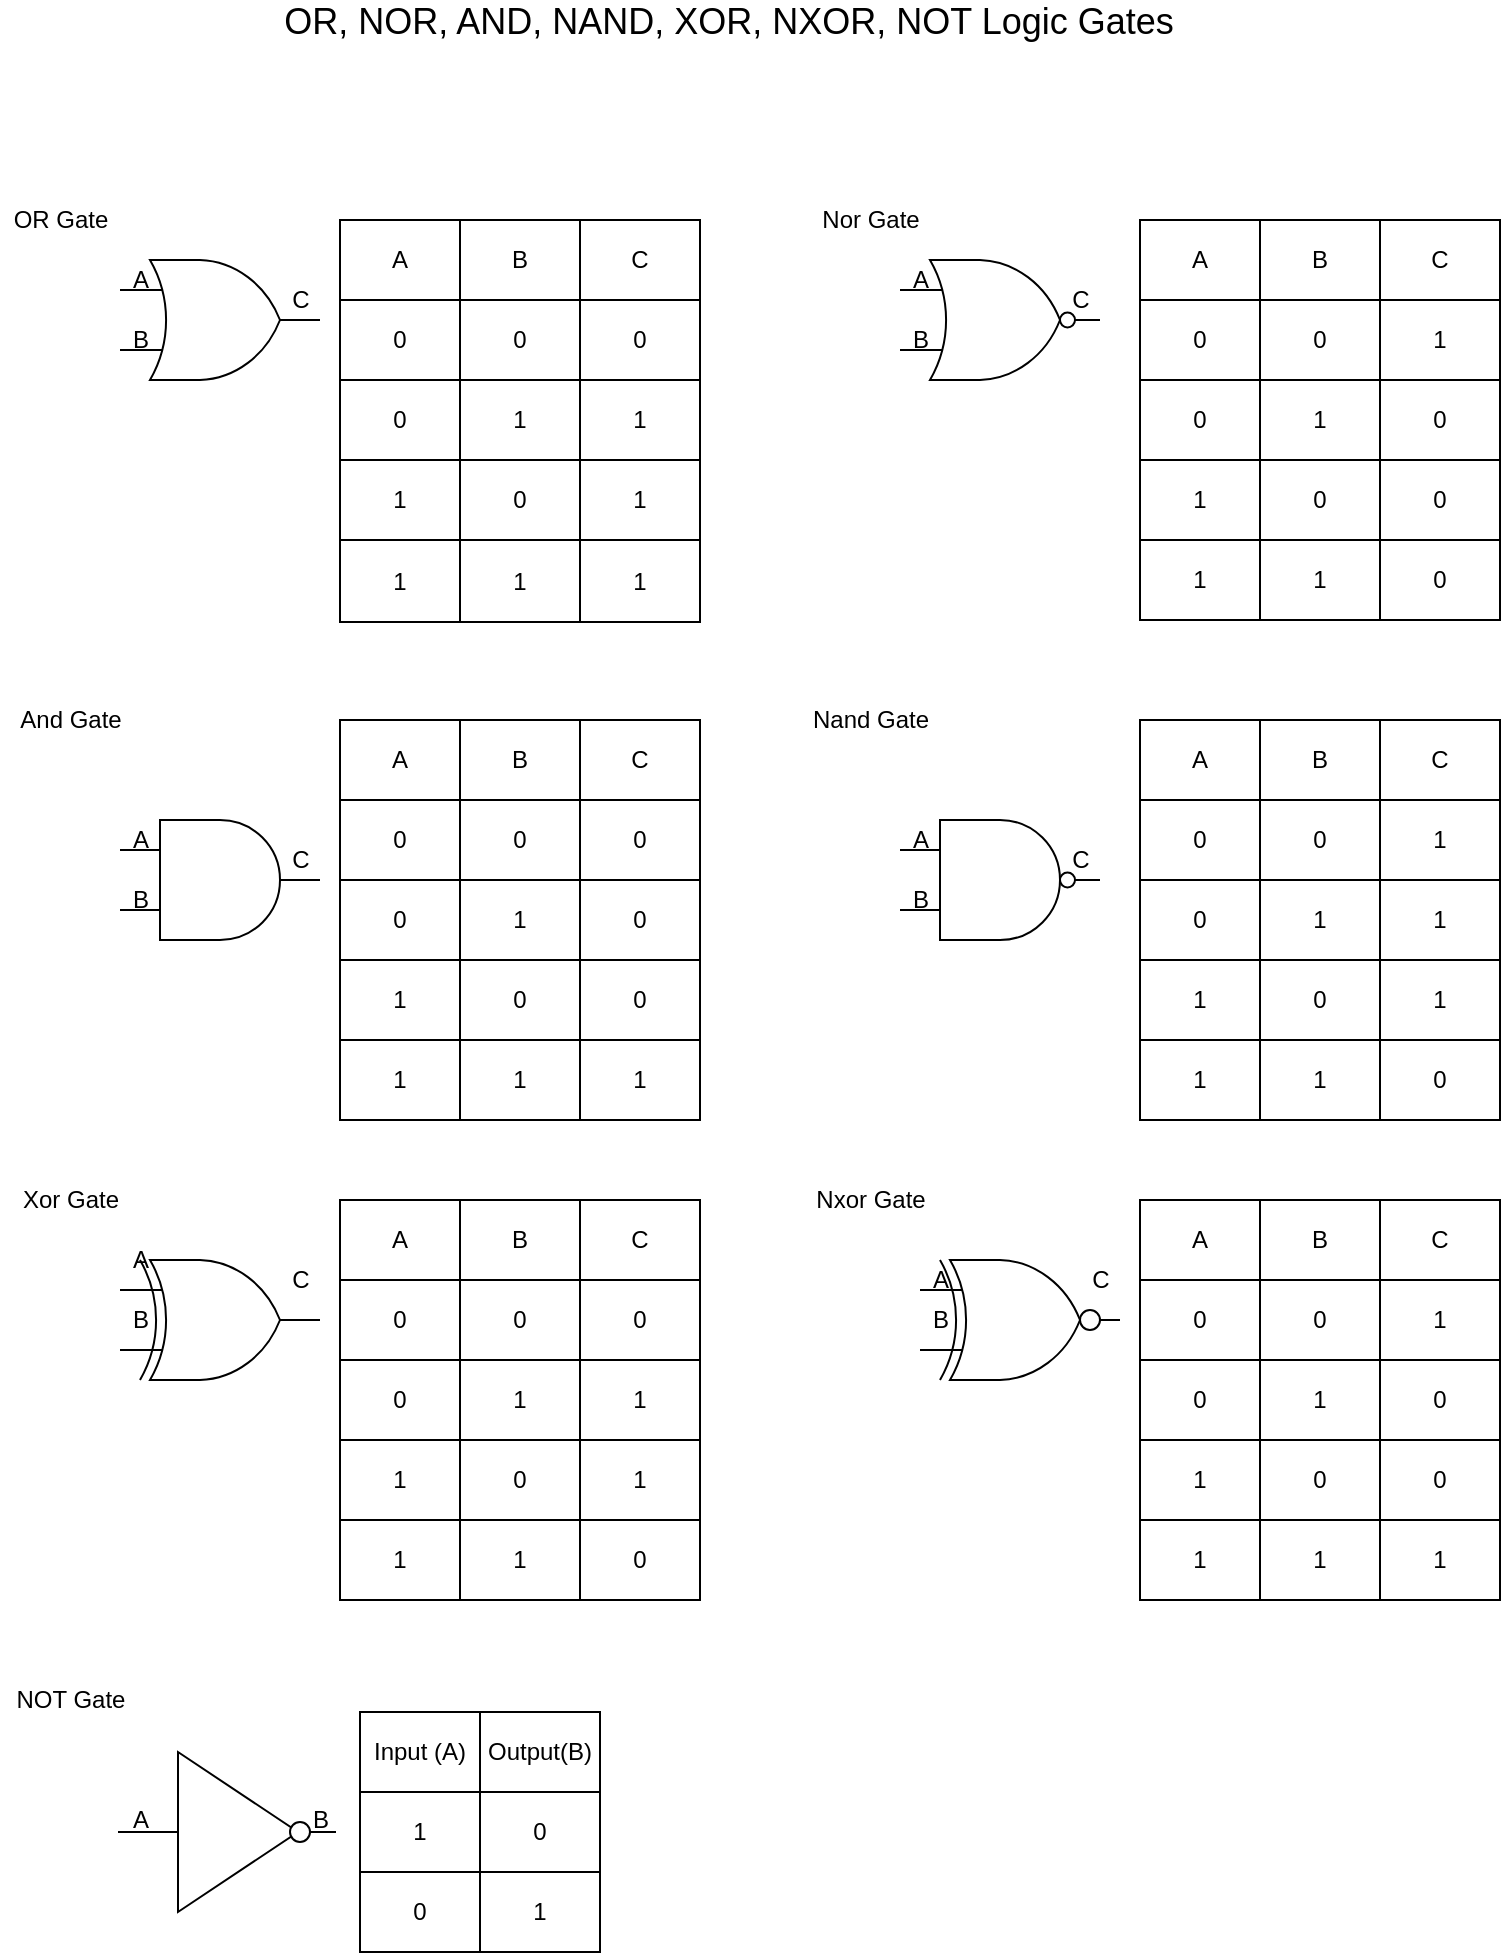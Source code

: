 <mxfile version="15.9.1" type="device"><diagram id="KhNcjCB90piKTmigqvx4" name="Page-1"><mxGraphModel dx="1261" dy="819" grid="1" gridSize="10" guides="1" tooltips="1" connect="1" arrows="1" fold="1" page="1" pageScale="1" pageWidth="850" pageHeight="1100" math="0" shadow="0"><root><mxCell id="0"/><mxCell id="1" parent="0"/><mxCell id="sN6aVRQEsKenwbMr8Sn6-1" value="" style="verticalLabelPosition=bottom;shadow=0;dashed=0;align=center;html=1;verticalAlign=top;shape=mxgraph.electrical.logic_gates.logic_gate;operation=or;" vertex="1" parent="1"><mxGeometry x="101" y="179" width="100" height="60" as="geometry"/></mxCell><mxCell id="sN6aVRQEsKenwbMr8Sn6-2" value="A" style="text;html=1;align=center;verticalAlign=middle;resizable=0;points=[];autosize=1;strokeColor=none;fillColor=none;" vertex="1" parent="1"><mxGeometry x="101" y="179" width="20" height="20" as="geometry"/></mxCell><mxCell id="sN6aVRQEsKenwbMr8Sn6-3" value="B" style="text;html=1;align=center;verticalAlign=middle;resizable=0;points=[];autosize=1;strokeColor=none;fillColor=none;" vertex="1" parent="1"><mxGeometry x="101" y="209" width="20" height="20" as="geometry"/></mxCell><mxCell id="sN6aVRQEsKenwbMr8Sn6-4" value="C" style="text;html=1;align=center;verticalAlign=middle;resizable=0;points=[];autosize=1;strokeColor=none;fillColor=none;" vertex="1" parent="1"><mxGeometry x="181" y="189" width="20" height="20" as="geometry"/></mxCell><mxCell id="sN6aVRQEsKenwbMr8Sn6-7" value="" style="shape=table;html=1;whiteSpace=wrap;startSize=0;container=1;collapsible=0;childLayout=tableLayout;" vertex="1" parent="1"><mxGeometry x="211" y="159" width="180" height="201" as="geometry"/></mxCell><mxCell id="sN6aVRQEsKenwbMr8Sn6-8" value="" style="shape=partialRectangle;html=1;whiteSpace=wrap;collapsible=0;dropTarget=0;pointerEvents=0;fillColor=none;top=0;left=0;bottom=0;right=0;points=[[0,0.5],[1,0.5]];portConstraint=eastwest;" vertex="1" parent="sN6aVRQEsKenwbMr8Sn6-7"><mxGeometry width="180" height="40" as="geometry"/></mxCell><mxCell id="sN6aVRQEsKenwbMr8Sn6-9" value="A" style="shape=partialRectangle;html=1;whiteSpace=wrap;connectable=0;fillColor=none;top=0;left=0;bottom=0;right=0;overflow=hidden;pointerEvents=1;" vertex="1" parent="sN6aVRQEsKenwbMr8Sn6-8"><mxGeometry width="60" height="40" as="geometry"><mxRectangle width="60" height="40" as="alternateBounds"/></mxGeometry></mxCell><mxCell id="sN6aVRQEsKenwbMr8Sn6-10" value="B" style="shape=partialRectangle;html=1;whiteSpace=wrap;connectable=0;fillColor=none;top=0;left=0;bottom=0;right=0;overflow=hidden;pointerEvents=1;" vertex="1" parent="sN6aVRQEsKenwbMr8Sn6-8"><mxGeometry x="60" width="60" height="40" as="geometry"><mxRectangle width="60" height="40" as="alternateBounds"/></mxGeometry></mxCell><mxCell id="sN6aVRQEsKenwbMr8Sn6-11" value="C" style="shape=partialRectangle;html=1;whiteSpace=wrap;connectable=0;fillColor=none;top=0;left=0;bottom=0;right=0;overflow=hidden;pointerEvents=1;" vertex="1" parent="sN6aVRQEsKenwbMr8Sn6-8"><mxGeometry x="120" width="60" height="40" as="geometry"><mxRectangle width="60" height="40" as="alternateBounds"/></mxGeometry></mxCell><mxCell id="sN6aVRQEsKenwbMr8Sn6-12" value="" style="shape=partialRectangle;html=1;whiteSpace=wrap;collapsible=0;dropTarget=0;pointerEvents=0;fillColor=none;top=0;left=0;bottom=0;right=0;points=[[0,0.5],[1,0.5]];portConstraint=eastwest;" vertex="1" parent="sN6aVRQEsKenwbMr8Sn6-7"><mxGeometry y="40" width="180" height="40" as="geometry"/></mxCell><mxCell id="sN6aVRQEsKenwbMr8Sn6-13" value="0" style="shape=partialRectangle;html=1;whiteSpace=wrap;connectable=0;fillColor=none;top=0;left=0;bottom=0;right=0;overflow=hidden;pointerEvents=1;" vertex="1" parent="sN6aVRQEsKenwbMr8Sn6-12"><mxGeometry width="60" height="40" as="geometry"><mxRectangle width="60" height="40" as="alternateBounds"/></mxGeometry></mxCell><mxCell id="sN6aVRQEsKenwbMr8Sn6-14" value="0" style="shape=partialRectangle;html=1;whiteSpace=wrap;connectable=0;fillColor=none;top=0;left=0;bottom=0;right=0;overflow=hidden;pointerEvents=1;" vertex="1" parent="sN6aVRQEsKenwbMr8Sn6-12"><mxGeometry x="60" width="60" height="40" as="geometry"><mxRectangle width="60" height="40" as="alternateBounds"/></mxGeometry></mxCell><mxCell id="sN6aVRQEsKenwbMr8Sn6-15" value="0" style="shape=partialRectangle;html=1;whiteSpace=wrap;connectable=0;fillColor=none;top=0;left=0;bottom=0;right=0;overflow=hidden;pointerEvents=1;" vertex="1" parent="sN6aVRQEsKenwbMr8Sn6-12"><mxGeometry x="120" width="60" height="40" as="geometry"><mxRectangle width="60" height="40" as="alternateBounds"/></mxGeometry></mxCell><mxCell id="sN6aVRQEsKenwbMr8Sn6-16" value="" style="shape=partialRectangle;html=1;whiteSpace=wrap;collapsible=0;dropTarget=0;pointerEvents=0;fillColor=none;top=0;left=0;bottom=0;right=0;points=[[0,0.5],[1,0.5]];portConstraint=eastwest;" vertex="1" parent="sN6aVRQEsKenwbMr8Sn6-7"><mxGeometry y="80" width="180" height="40" as="geometry"/></mxCell><mxCell id="sN6aVRQEsKenwbMr8Sn6-17" value="0" style="shape=partialRectangle;html=1;whiteSpace=wrap;connectable=0;fillColor=none;top=0;left=0;bottom=0;right=0;overflow=hidden;pointerEvents=1;" vertex="1" parent="sN6aVRQEsKenwbMr8Sn6-16"><mxGeometry width="60" height="40" as="geometry"><mxRectangle width="60" height="40" as="alternateBounds"/></mxGeometry></mxCell><mxCell id="sN6aVRQEsKenwbMr8Sn6-18" value="1" style="shape=partialRectangle;html=1;whiteSpace=wrap;connectable=0;fillColor=none;top=0;left=0;bottom=0;right=0;overflow=hidden;pointerEvents=1;" vertex="1" parent="sN6aVRQEsKenwbMr8Sn6-16"><mxGeometry x="60" width="60" height="40" as="geometry"><mxRectangle width="60" height="40" as="alternateBounds"/></mxGeometry></mxCell><mxCell id="sN6aVRQEsKenwbMr8Sn6-19" value="1" style="shape=partialRectangle;html=1;whiteSpace=wrap;connectable=0;fillColor=none;top=0;left=0;bottom=0;right=0;overflow=hidden;pointerEvents=1;" vertex="1" parent="sN6aVRQEsKenwbMr8Sn6-16"><mxGeometry x="120" width="60" height="40" as="geometry"><mxRectangle width="60" height="40" as="alternateBounds"/></mxGeometry></mxCell><mxCell id="sN6aVRQEsKenwbMr8Sn6-24" style="shape=partialRectangle;html=1;whiteSpace=wrap;collapsible=0;dropTarget=0;pointerEvents=0;fillColor=none;top=0;left=0;bottom=0;right=0;points=[[0,0.5],[1,0.5]];portConstraint=eastwest;" vertex="1" parent="sN6aVRQEsKenwbMr8Sn6-7"><mxGeometry y="120" width="180" height="40" as="geometry"/></mxCell><mxCell id="sN6aVRQEsKenwbMr8Sn6-25" value="1" style="shape=partialRectangle;html=1;whiteSpace=wrap;connectable=0;fillColor=none;top=0;left=0;bottom=0;right=0;overflow=hidden;pointerEvents=1;" vertex="1" parent="sN6aVRQEsKenwbMr8Sn6-24"><mxGeometry width="60" height="40" as="geometry"><mxRectangle width="60" height="40" as="alternateBounds"/></mxGeometry></mxCell><mxCell id="sN6aVRQEsKenwbMr8Sn6-26" value="0" style="shape=partialRectangle;html=1;whiteSpace=wrap;connectable=0;fillColor=none;top=0;left=0;bottom=0;right=0;overflow=hidden;pointerEvents=1;" vertex="1" parent="sN6aVRQEsKenwbMr8Sn6-24"><mxGeometry x="60" width="60" height="40" as="geometry"><mxRectangle width="60" height="40" as="alternateBounds"/></mxGeometry></mxCell><mxCell id="sN6aVRQEsKenwbMr8Sn6-27" value="1" style="shape=partialRectangle;html=1;whiteSpace=wrap;connectable=0;fillColor=none;top=0;left=0;bottom=0;right=0;overflow=hidden;pointerEvents=1;" vertex="1" parent="sN6aVRQEsKenwbMr8Sn6-24"><mxGeometry x="120" width="60" height="40" as="geometry"><mxRectangle width="60" height="40" as="alternateBounds"/></mxGeometry></mxCell><mxCell id="sN6aVRQEsKenwbMr8Sn6-28" style="shape=partialRectangle;html=1;whiteSpace=wrap;collapsible=0;dropTarget=0;pointerEvents=0;fillColor=none;top=0;left=0;bottom=0;right=0;points=[[0,0.5],[1,0.5]];portConstraint=eastwest;" vertex="1" parent="sN6aVRQEsKenwbMr8Sn6-7"><mxGeometry y="160" width="180" height="41" as="geometry"/></mxCell><mxCell id="sN6aVRQEsKenwbMr8Sn6-29" value="1" style="shape=partialRectangle;html=1;whiteSpace=wrap;connectable=0;fillColor=none;top=0;left=0;bottom=0;right=0;overflow=hidden;pointerEvents=1;" vertex="1" parent="sN6aVRQEsKenwbMr8Sn6-28"><mxGeometry width="60" height="41" as="geometry"><mxRectangle width="60" height="41" as="alternateBounds"/></mxGeometry></mxCell><mxCell id="sN6aVRQEsKenwbMr8Sn6-30" value="1" style="shape=partialRectangle;html=1;whiteSpace=wrap;connectable=0;fillColor=none;top=0;left=0;bottom=0;right=0;overflow=hidden;pointerEvents=1;" vertex="1" parent="sN6aVRQEsKenwbMr8Sn6-28"><mxGeometry x="60" width="60" height="41" as="geometry"><mxRectangle width="60" height="41" as="alternateBounds"/></mxGeometry></mxCell><mxCell id="sN6aVRQEsKenwbMr8Sn6-31" value="1" style="shape=partialRectangle;html=1;whiteSpace=wrap;connectable=0;fillColor=none;top=0;left=0;bottom=0;right=0;overflow=hidden;pointerEvents=1;" vertex="1" parent="sN6aVRQEsKenwbMr8Sn6-28"><mxGeometry x="120" width="60" height="41" as="geometry"><mxRectangle width="60" height="41" as="alternateBounds"/></mxGeometry></mxCell><mxCell id="sN6aVRQEsKenwbMr8Sn6-20" value="OR Gate" style="text;html=1;align=center;verticalAlign=middle;resizable=0;points=[];autosize=1;strokeColor=none;fillColor=none;" vertex="1" parent="1"><mxGeometry x="41" y="149" width="60" height="20" as="geometry"/></mxCell><mxCell id="sN6aVRQEsKenwbMr8Sn6-32" value="And Gate" style="text;html=1;align=center;verticalAlign=middle;resizable=0;points=[];autosize=1;strokeColor=none;fillColor=none;" vertex="1" parent="1"><mxGeometry x="41" y="399" width="70" height="20" as="geometry"/></mxCell><mxCell id="sN6aVRQEsKenwbMr8Sn6-33" value="" style="verticalLabelPosition=bottom;shadow=0;dashed=0;align=center;html=1;verticalAlign=top;shape=mxgraph.electrical.logic_gates.logic_gate;operation=and;" vertex="1" parent="1"><mxGeometry x="101" y="459" width="100" height="60" as="geometry"/></mxCell><mxCell id="sN6aVRQEsKenwbMr8Sn6-34" value="A" style="text;html=1;align=center;verticalAlign=middle;resizable=0;points=[];autosize=1;strokeColor=none;fillColor=none;" vertex="1" parent="1"><mxGeometry x="101" y="459" width="20" height="20" as="geometry"/></mxCell><mxCell id="sN6aVRQEsKenwbMr8Sn6-35" value="B" style="text;html=1;align=center;verticalAlign=middle;resizable=0;points=[];autosize=1;strokeColor=none;fillColor=none;" vertex="1" parent="1"><mxGeometry x="101" y="489" width="20" height="20" as="geometry"/></mxCell><mxCell id="sN6aVRQEsKenwbMr8Sn6-36" value="C" style="text;html=1;align=center;verticalAlign=middle;resizable=0;points=[];autosize=1;strokeColor=none;fillColor=none;" vertex="1" parent="1"><mxGeometry x="181" y="469" width="20" height="20" as="geometry"/></mxCell><mxCell id="sN6aVRQEsKenwbMr8Sn6-37" value="" style="shape=table;html=1;whiteSpace=wrap;startSize=0;container=1;collapsible=0;childLayout=tableLayout;" vertex="1" parent="1"><mxGeometry x="211" y="409" width="180" height="200" as="geometry"/></mxCell><mxCell id="sN6aVRQEsKenwbMr8Sn6-38" value="" style="shape=partialRectangle;html=1;whiteSpace=wrap;collapsible=0;dropTarget=0;pointerEvents=0;fillColor=none;top=0;left=0;bottom=0;right=0;points=[[0,0.5],[1,0.5]];portConstraint=eastwest;" vertex="1" parent="sN6aVRQEsKenwbMr8Sn6-37"><mxGeometry width="180" height="40" as="geometry"/></mxCell><mxCell id="sN6aVRQEsKenwbMr8Sn6-39" value="A" style="shape=partialRectangle;html=1;whiteSpace=wrap;connectable=0;fillColor=none;top=0;left=0;bottom=0;right=0;overflow=hidden;pointerEvents=1;" vertex="1" parent="sN6aVRQEsKenwbMr8Sn6-38"><mxGeometry width="60" height="40" as="geometry"><mxRectangle width="60" height="40" as="alternateBounds"/></mxGeometry></mxCell><mxCell id="sN6aVRQEsKenwbMr8Sn6-40" value="B" style="shape=partialRectangle;html=1;whiteSpace=wrap;connectable=0;fillColor=none;top=0;left=0;bottom=0;right=0;overflow=hidden;pointerEvents=1;" vertex="1" parent="sN6aVRQEsKenwbMr8Sn6-38"><mxGeometry x="60" width="60" height="40" as="geometry"><mxRectangle width="60" height="40" as="alternateBounds"/></mxGeometry></mxCell><mxCell id="sN6aVRQEsKenwbMr8Sn6-41" value="C" style="shape=partialRectangle;html=1;whiteSpace=wrap;connectable=0;fillColor=none;top=0;left=0;bottom=0;right=0;overflow=hidden;pointerEvents=1;" vertex="1" parent="sN6aVRQEsKenwbMr8Sn6-38"><mxGeometry x="120" width="60" height="40" as="geometry"><mxRectangle width="60" height="40" as="alternateBounds"/></mxGeometry></mxCell><mxCell id="sN6aVRQEsKenwbMr8Sn6-42" value="" style="shape=partialRectangle;html=1;whiteSpace=wrap;collapsible=0;dropTarget=0;pointerEvents=0;fillColor=none;top=0;left=0;bottom=0;right=0;points=[[0,0.5],[1,0.5]];portConstraint=eastwest;" vertex="1" parent="sN6aVRQEsKenwbMr8Sn6-37"><mxGeometry y="40" width="180" height="40" as="geometry"/></mxCell><mxCell id="sN6aVRQEsKenwbMr8Sn6-43" value="0" style="shape=partialRectangle;html=1;whiteSpace=wrap;connectable=0;fillColor=none;top=0;left=0;bottom=0;right=0;overflow=hidden;pointerEvents=1;" vertex="1" parent="sN6aVRQEsKenwbMr8Sn6-42"><mxGeometry width="60" height="40" as="geometry"><mxRectangle width="60" height="40" as="alternateBounds"/></mxGeometry></mxCell><mxCell id="sN6aVRQEsKenwbMr8Sn6-44" value="0" style="shape=partialRectangle;html=1;whiteSpace=wrap;connectable=0;fillColor=none;top=0;left=0;bottom=0;right=0;overflow=hidden;pointerEvents=1;" vertex="1" parent="sN6aVRQEsKenwbMr8Sn6-42"><mxGeometry x="60" width="60" height="40" as="geometry"><mxRectangle width="60" height="40" as="alternateBounds"/></mxGeometry></mxCell><mxCell id="sN6aVRQEsKenwbMr8Sn6-45" value="0" style="shape=partialRectangle;html=1;whiteSpace=wrap;connectable=0;fillColor=none;top=0;left=0;bottom=0;right=0;overflow=hidden;pointerEvents=1;" vertex="1" parent="sN6aVRQEsKenwbMr8Sn6-42"><mxGeometry x="120" width="60" height="40" as="geometry"><mxRectangle width="60" height="40" as="alternateBounds"/></mxGeometry></mxCell><mxCell id="sN6aVRQEsKenwbMr8Sn6-46" value="" style="shape=partialRectangle;html=1;whiteSpace=wrap;collapsible=0;dropTarget=0;pointerEvents=0;fillColor=none;top=0;left=0;bottom=0;right=0;points=[[0,0.5],[1,0.5]];portConstraint=eastwest;" vertex="1" parent="sN6aVRQEsKenwbMr8Sn6-37"><mxGeometry y="80" width="180" height="40" as="geometry"/></mxCell><mxCell id="sN6aVRQEsKenwbMr8Sn6-47" value="0" style="shape=partialRectangle;html=1;whiteSpace=wrap;connectable=0;fillColor=none;top=0;left=0;bottom=0;right=0;overflow=hidden;pointerEvents=1;" vertex="1" parent="sN6aVRQEsKenwbMr8Sn6-46"><mxGeometry width="60" height="40" as="geometry"><mxRectangle width="60" height="40" as="alternateBounds"/></mxGeometry></mxCell><mxCell id="sN6aVRQEsKenwbMr8Sn6-48" value="1" style="shape=partialRectangle;html=1;whiteSpace=wrap;connectable=0;fillColor=none;top=0;left=0;bottom=0;right=0;overflow=hidden;pointerEvents=1;" vertex="1" parent="sN6aVRQEsKenwbMr8Sn6-46"><mxGeometry x="60" width="60" height="40" as="geometry"><mxRectangle width="60" height="40" as="alternateBounds"/></mxGeometry></mxCell><mxCell id="sN6aVRQEsKenwbMr8Sn6-49" value="0" style="shape=partialRectangle;html=1;whiteSpace=wrap;connectable=0;fillColor=none;top=0;left=0;bottom=0;right=0;overflow=hidden;pointerEvents=1;" vertex="1" parent="sN6aVRQEsKenwbMr8Sn6-46"><mxGeometry x="120" width="60" height="40" as="geometry"><mxRectangle width="60" height="40" as="alternateBounds"/></mxGeometry></mxCell><mxCell id="sN6aVRQEsKenwbMr8Sn6-50" style="shape=partialRectangle;html=1;whiteSpace=wrap;collapsible=0;dropTarget=0;pointerEvents=0;fillColor=none;top=0;left=0;bottom=0;right=0;points=[[0,0.5],[1,0.5]];portConstraint=eastwest;" vertex="1" parent="sN6aVRQEsKenwbMr8Sn6-37"><mxGeometry y="120" width="180" height="40" as="geometry"/></mxCell><mxCell id="sN6aVRQEsKenwbMr8Sn6-51" value="1" style="shape=partialRectangle;html=1;whiteSpace=wrap;connectable=0;fillColor=none;top=0;left=0;bottom=0;right=0;overflow=hidden;pointerEvents=1;" vertex="1" parent="sN6aVRQEsKenwbMr8Sn6-50"><mxGeometry width="60" height="40" as="geometry"><mxRectangle width="60" height="40" as="alternateBounds"/></mxGeometry></mxCell><mxCell id="sN6aVRQEsKenwbMr8Sn6-52" value="0" style="shape=partialRectangle;html=1;whiteSpace=wrap;connectable=0;fillColor=none;top=0;left=0;bottom=0;right=0;overflow=hidden;pointerEvents=1;" vertex="1" parent="sN6aVRQEsKenwbMr8Sn6-50"><mxGeometry x="60" width="60" height="40" as="geometry"><mxRectangle width="60" height="40" as="alternateBounds"/></mxGeometry></mxCell><mxCell id="sN6aVRQEsKenwbMr8Sn6-53" value="0" style="shape=partialRectangle;html=1;whiteSpace=wrap;connectable=0;fillColor=none;top=0;left=0;bottom=0;right=0;overflow=hidden;pointerEvents=1;" vertex="1" parent="sN6aVRQEsKenwbMr8Sn6-50"><mxGeometry x="120" width="60" height="40" as="geometry"><mxRectangle width="60" height="40" as="alternateBounds"/></mxGeometry></mxCell><mxCell id="sN6aVRQEsKenwbMr8Sn6-54" style="shape=partialRectangle;html=1;whiteSpace=wrap;collapsible=0;dropTarget=0;pointerEvents=0;fillColor=none;top=0;left=0;bottom=0;right=0;points=[[0,0.5],[1,0.5]];portConstraint=eastwest;" vertex="1" parent="sN6aVRQEsKenwbMr8Sn6-37"><mxGeometry y="160" width="180" height="40" as="geometry"/></mxCell><mxCell id="sN6aVRQEsKenwbMr8Sn6-55" value="1" style="shape=partialRectangle;html=1;whiteSpace=wrap;connectable=0;fillColor=none;top=0;left=0;bottom=0;right=0;overflow=hidden;pointerEvents=1;" vertex="1" parent="sN6aVRQEsKenwbMr8Sn6-54"><mxGeometry width="60" height="40" as="geometry"><mxRectangle width="60" height="40" as="alternateBounds"/></mxGeometry></mxCell><mxCell id="sN6aVRQEsKenwbMr8Sn6-56" value="1" style="shape=partialRectangle;html=1;whiteSpace=wrap;connectable=0;fillColor=none;top=0;left=0;bottom=0;right=0;overflow=hidden;pointerEvents=1;" vertex="1" parent="sN6aVRQEsKenwbMr8Sn6-54"><mxGeometry x="60" width="60" height="40" as="geometry"><mxRectangle width="60" height="40" as="alternateBounds"/></mxGeometry></mxCell><mxCell id="sN6aVRQEsKenwbMr8Sn6-57" value="1" style="shape=partialRectangle;html=1;whiteSpace=wrap;connectable=0;fillColor=none;top=0;left=0;bottom=0;right=0;overflow=hidden;pointerEvents=1;" vertex="1" parent="sN6aVRQEsKenwbMr8Sn6-54"><mxGeometry x="120" width="60" height="40" as="geometry"><mxRectangle width="60" height="40" as="alternateBounds"/></mxGeometry></mxCell><mxCell id="sN6aVRQEsKenwbMr8Sn6-58" value="" style="verticalLabelPosition=bottom;shadow=0;dashed=0;align=center;html=1;verticalAlign=top;shape=mxgraph.electrical.logic_gates.logic_gate;operation=or;negating=1;negSize=0.15;" vertex="1" parent="1"><mxGeometry x="491" y="179" width="100" height="60" as="geometry"/></mxCell><mxCell id="sN6aVRQEsKenwbMr8Sn6-59" value="Nor Gate" style="text;html=1;align=center;verticalAlign=middle;resizable=0;points=[];autosize=1;strokeColor=none;fillColor=none;" vertex="1" parent="1"><mxGeometry x="446" y="149" width="60" height="20" as="geometry"/></mxCell><mxCell id="sN6aVRQEsKenwbMr8Sn6-60" value="" style="shape=table;html=1;whiteSpace=wrap;startSize=0;container=1;collapsible=0;childLayout=tableLayout;" vertex="1" parent="1"><mxGeometry x="611" y="159" width="180" height="200" as="geometry"/></mxCell><mxCell id="sN6aVRQEsKenwbMr8Sn6-61" value="" style="shape=partialRectangle;html=1;whiteSpace=wrap;collapsible=0;dropTarget=0;pointerEvents=0;fillColor=none;top=0;left=0;bottom=0;right=0;points=[[0,0.5],[1,0.5]];portConstraint=eastwest;" vertex="1" parent="sN6aVRQEsKenwbMr8Sn6-60"><mxGeometry width="180" height="40" as="geometry"/></mxCell><mxCell id="sN6aVRQEsKenwbMr8Sn6-62" value="A" style="shape=partialRectangle;html=1;whiteSpace=wrap;connectable=0;fillColor=none;top=0;left=0;bottom=0;right=0;overflow=hidden;pointerEvents=1;" vertex="1" parent="sN6aVRQEsKenwbMr8Sn6-61"><mxGeometry width="60" height="40" as="geometry"><mxRectangle width="60" height="40" as="alternateBounds"/></mxGeometry></mxCell><mxCell id="sN6aVRQEsKenwbMr8Sn6-63" value="B" style="shape=partialRectangle;html=1;whiteSpace=wrap;connectable=0;fillColor=none;top=0;left=0;bottom=0;right=0;overflow=hidden;pointerEvents=1;" vertex="1" parent="sN6aVRQEsKenwbMr8Sn6-61"><mxGeometry x="60" width="60" height="40" as="geometry"><mxRectangle width="60" height="40" as="alternateBounds"/></mxGeometry></mxCell><mxCell id="sN6aVRQEsKenwbMr8Sn6-64" value="C" style="shape=partialRectangle;html=1;whiteSpace=wrap;connectable=0;fillColor=none;top=0;left=0;bottom=0;right=0;overflow=hidden;pointerEvents=1;" vertex="1" parent="sN6aVRQEsKenwbMr8Sn6-61"><mxGeometry x="120" width="60" height="40" as="geometry"><mxRectangle width="60" height="40" as="alternateBounds"/></mxGeometry></mxCell><mxCell id="sN6aVRQEsKenwbMr8Sn6-65" value="" style="shape=partialRectangle;html=1;whiteSpace=wrap;collapsible=0;dropTarget=0;pointerEvents=0;fillColor=none;top=0;left=0;bottom=0;right=0;points=[[0,0.5],[1,0.5]];portConstraint=eastwest;" vertex="1" parent="sN6aVRQEsKenwbMr8Sn6-60"><mxGeometry y="40" width="180" height="40" as="geometry"/></mxCell><mxCell id="sN6aVRQEsKenwbMr8Sn6-66" value="0" style="shape=partialRectangle;html=1;whiteSpace=wrap;connectable=0;fillColor=none;top=0;left=0;bottom=0;right=0;overflow=hidden;pointerEvents=1;" vertex="1" parent="sN6aVRQEsKenwbMr8Sn6-65"><mxGeometry width="60" height="40" as="geometry"><mxRectangle width="60" height="40" as="alternateBounds"/></mxGeometry></mxCell><mxCell id="sN6aVRQEsKenwbMr8Sn6-67" value="0" style="shape=partialRectangle;html=1;whiteSpace=wrap;connectable=0;fillColor=none;top=0;left=0;bottom=0;right=0;overflow=hidden;pointerEvents=1;" vertex="1" parent="sN6aVRQEsKenwbMr8Sn6-65"><mxGeometry x="60" width="60" height="40" as="geometry"><mxRectangle width="60" height="40" as="alternateBounds"/></mxGeometry></mxCell><mxCell id="sN6aVRQEsKenwbMr8Sn6-68" value="1" style="shape=partialRectangle;html=1;whiteSpace=wrap;connectable=0;fillColor=none;top=0;left=0;bottom=0;right=0;overflow=hidden;pointerEvents=1;" vertex="1" parent="sN6aVRQEsKenwbMr8Sn6-65"><mxGeometry x="120" width="60" height="40" as="geometry"><mxRectangle width="60" height="40" as="alternateBounds"/></mxGeometry></mxCell><mxCell id="sN6aVRQEsKenwbMr8Sn6-69" value="" style="shape=partialRectangle;html=1;whiteSpace=wrap;collapsible=0;dropTarget=0;pointerEvents=0;fillColor=none;top=0;left=0;bottom=0;right=0;points=[[0,0.5],[1,0.5]];portConstraint=eastwest;" vertex="1" parent="sN6aVRQEsKenwbMr8Sn6-60"><mxGeometry y="80" width="180" height="40" as="geometry"/></mxCell><mxCell id="sN6aVRQEsKenwbMr8Sn6-70" value="0" style="shape=partialRectangle;html=1;whiteSpace=wrap;connectable=0;fillColor=none;top=0;left=0;bottom=0;right=0;overflow=hidden;pointerEvents=1;" vertex="1" parent="sN6aVRQEsKenwbMr8Sn6-69"><mxGeometry width="60" height="40" as="geometry"><mxRectangle width="60" height="40" as="alternateBounds"/></mxGeometry></mxCell><mxCell id="sN6aVRQEsKenwbMr8Sn6-71" value="1" style="shape=partialRectangle;html=1;whiteSpace=wrap;connectable=0;fillColor=none;top=0;left=0;bottom=0;right=0;overflow=hidden;pointerEvents=1;" vertex="1" parent="sN6aVRQEsKenwbMr8Sn6-69"><mxGeometry x="60" width="60" height="40" as="geometry"><mxRectangle width="60" height="40" as="alternateBounds"/></mxGeometry></mxCell><mxCell id="sN6aVRQEsKenwbMr8Sn6-72" value="0" style="shape=partialRectangle;html=1;whiteSpace=wrap;connectable=0;fillColor=none;top=0;left=0;bottom=0;right=0;overflow=hidden;pointerEvents=1;" vertex="1" parent="sN6aVRQEsKenwbMr8Sn6-69"><mxGeometry x="120" width="60" height="40" as="geometry"><mxRectangle width="60" height="40" as="alternateBounds"/></mxGeometry></mxCell><mxCell id="sN6aVRQEsKenwbMr8Sn6-73" style="shape=partialRectangle;html=1;whiteSpace=wrap;collapsible=0;dropTarget=0;pointerEvents=0;fillColor=none;top=0;left=0;bottom=0;right=0;points=[[0,0.5],[1,0.5]];portConstraint=eastwest;" vertex="1" parent="sN6aVRQEsKenwbMr8Sn6-60"><mxGeometry y="120" width="180" height="40" as="geometry"/></mxCell><mxCell id="sN6aVRQEsKenwbMr8Sn6-74" value="1" style="shape=partialRectangle;html=1;whiteSpace=wrap;connectable=0;fillColor=none;top=0;left=0;bottom=0;right=0;overflow=hidden;pointerEvents=1;" vertex="1" parent="sN6aVRQEsKenwbMr8Sn6-73"><mxGeometry width="60" height="40" as="geometry"><mxRectangle width="60" height="40" as="alternateBounds"/></mxGeometry></mxCell><mxCell id="sN6aVRQEsKenwbMr8Sn6-75" value="0" style="shape=partialRectangle;html=1;whiteSpace=wrap;connectable=0;fillColor=none;top=0;left=0;bottom=0;right=0;overflow=hidden;pointerEvents=1;" vertex="1" parent="sN6aVRQEsKenwbMr8Sn6-73"><mxGeometry x="60" width="60" height="40" as="geometry"><mxRectangle width="60" height="40" as="alternateBounds"/></mxGeometry></mxCell><mxCell id="sN6aVRQEsKenwbMr8Sn6-76" value="0" style="shape=partialRectangle;html=1;whiteSpace=wrap;connectable=0;fillColor=none;top=0;left=0;bottom=0;right=0;overflow=hidden;pointerEvents=1;" vertex="1" parent="sN6aVRQEsKenwbMr8Sn6-73"><mxGeometry x="120" width="60" height="40" as="geometry"><mxRectangle width="60" height="40" as="alternateBounds"/></mxGeometry></mxCell><mxCell id="sN6aVRQEsKenwbMr8Sn6-77" style="shape=partialRectangle;html=1;whiteSpace=wrap;collapsible=0;dropTarget=0;pointerEvents=0;fillColor=none;top=0;left=0;bottom=0;right=0;points=[[0,0.5],[1,0.5]];portConstraint=eastwest;" vertex="1" parent="sN6aVRQEsKenwbMr8Sn6-60"><mxGeometry y="160" width="180" height="40" as="geometry"/></mxCell><mxCell id="sN6aVRQEsKenwbMr8Sn6-78" value="1" style="shape=partialRectangle;html=1;whiteSpace=wrap;connectable=0;fillColor=none;top=0;left=0;bottom=0;right=0;overflow=hidden;pointerEvents=1;" vertex="1" parent="sN6aVRQEsKenwbMr8Sn6-77"><mxGeometry width="60" height="40" as="geometry"><mxRectangle width="60" height="40" as="alternateBounds"/></mxGeometry></mxCell><mxCell id="sN6aVRQEsKenwbMr8Sn6-79" value="1" style="shape=partialRectangle;html=1;whiteSpace=wrap;connectable=0;fillColor=none;top=0;left=0;bottom=0;right=0;overflow=hidden;pointerEvents=1;" vertex="1" parent="sN6aVRQEsKenwbMr8Sn6-77"><mxGeometry x="60" width="60" height="40" as="geometry"><mxRectangle width="60" height="40" as="alternateBounds"/></mxGeometry></mxCell><mxCell id="sN6aVRQEsKenwbMr8Sn6-80" value="0" style="shape=partialRectangle;html=1;whiteSpace=wrap;connectable=0;fillColor=none;top=0;left=0;bottom=0;right=0;overflow=hidden;pointerEvents=1;" vertex="1" parent="sN6aVRQEsKenwbMr8Sn6-77"><mxGeometry x="120" width="60" height="40" as="geometry"><mxRectangle width="60" height="40" as="alternateBounds"/></mxGeometry></mxCell><mxCell id="sN6aVRQEsKenwbMr8Sn6-81" value="A" style="text;html=1;align=center;verticalAlign=middle;resizable=0;points=[];autosize=1;strokeColor=none;fillColor=none;" vertex="1" parent="1"><mxGeometry x="491" y="179" width="20" height="20" as="geometry"/></mxCell><mxCell id="sN6aVRQEsKenwbMr8Sn6-82" value="B" style="text;html=1;align=center;verticalAlign=middle;resizable=0;points=[];autosize=1;strokeColor=none;fillColor=none;" vertex="1" parent="1"><mxGeometry x="491" y="209" width="20" height="20" as="geometry"/></mxCell><mxCell id="sN6aVRQEsKenwbMr8Sn6-83" value="C" style="text;html=1;align=center;verticalAlign=middle;resizable=0;points=[];autosize=1;strokeColor=none;fillColor=none;" vertex="1" parent="1"><mxGeometry x="571" y="189" width="20" height="20" as="geometry"/></mxCell><mxCell id="sN6aVRQEsKenwbMr8Sn6-84" value="" style="verticalLabelPosition=bottom;shadow=0;dashed=0;align=center;html=1;verticalAlign=top;shape=mxgraph.electrical.logic_gates.logic_gate;operation=and;negating=1;negSize=0.15;" vertex="1" parent="1"><mxGeometry x="491" y="459" width="100" height="60" as="geometry"/></mxCell><mxCell id="sN6aVRQEsKenwbMr8Sn6-85" value="Nand Gate" style="text;html=1;align=center;verticalAlign=middle;resizable=0;points=[];autosize=1;strokeColor=none;fillColor=none;" vertex="1" parent="1"><mxGeometry x="441" y="399" width="70" height="20" as="geometry"/></mxCell><mxCell id="sN6aVRQEsKenwbMr8Sn6-86" value="A" style="text;html=1;align=center;verticalAlign=middle;resizable=0;points=[];autosize=1;strokeColor=none;fillColor=none;" vertex="1" parent="1"><mxGeometry x="491" y="459" width="20" height="20" as="geometry"/></mxCell><mxCell id="sN6aVRQEsKenwbMr8Sn6-87" value="B" style="text;html=1;align=center;verticalAlign=middle;resizable=0;points=[];autosize=1;strokeColor=none;fillColor=none;" vertex="1" parent="1"><mxGeometry x="491" y="489" width="20" height="20" as="geometry"/></mxCell><mxCell id="sN6aVRQEsKenwbMr8Sn6-89" value="C" style="text;html=1;align=center;verticalAlign=middle;resizable=0;points=[];autosize=1;strokeColor=none;fillColor=none;" vertex="1" parent="1"><mxGeometry x="571" y="469" width="20" height="20" as="geometry"/></mxCell><mxCell id="sN6aVRQEsKenwbMr8Sn6-90" value="" style="shape=table;html=1;whiteSpace=wrap;startSize=0;container=1;collapsible=0;childLayout=tableLayout;" vertex="1" parent="1"><mxGeometry x="611" y="409" width="180" height="200" as="geometry"/></mxCell><mxCell id="sN6aVRQEsKenwbMr8Sn6-91" value="" style="shape=partialRectangle;html=1;whiteSpace=wrap;collapsible=0;dropTarget=0;pointerEvents=0;fillColor=none;top=0;left=0;bottom=0;right=0;points=[[0,0.5],[1,0.5]];portConstraint=eastwest;" vertex="1" parent="sN6aVRQEsKenwbMr8Sn6-90"><mxGeometry width="180" height="40" as="geometry"/></mxCell><mxCell id="sN6aVRQEsKenwbMr8Sn6-92" value="A" style="shape=partialRectangle;html=1;whiteSpace=wrap;connectable=0;fillColor=none;top=0;left=0;bottom=0;right=0;overflow=hidden;pointerEvents=1;" vertex="1" parent="sN6aVRQEsKenwbMr8Sn6-91"><mxGeometry width="60" height="40" as="geometry"><mxRectangle width="60" height="40" as="alternateBounds"/></mxGeometry></mxCell><mxCell id="sN6aVRQEsKenwbMr8Sn6-93" value="B" style="shape=partialRectangle;html=1;whiteSpace=wrap;connectable=0;fillColor=none;top=0;left=0;bottom=0;right=0;overflow=hidden;pointerEvents=1;" vertex="1" parent="sN6aVRQEsKenwbMr8Sn6-91"><mxGeometry x="60" width="60" height="40" as="geometry"><mxRectangle width="60" height="40" as="alternateBounds"/></mxGeometry></mxCell><mxCell id="sN6aVRQEsKenwbMr8Sn6-94" value="C" style="shape=partialRectangle;html=1;whiteSpace=wrap;connectable=0;fillColor=none;top=0;left=0;bottom=0;right=0;overflow=hidden;pointerEvents=1;" vertex="1" parent="sN6aVRQEsKenwbMr8Sn6-91"><mxGeometry x="120" width="60" height="40" as="geometry"><mxRectangle width="60" height="40" as="alternateBounds"/></mxGeometry></mxCell><mxCell id="sN6aVRQEsKenwbMr8Sn6-95" value="" style="shape=partialRectangle;html=1;whiteSpace=wrap;collapsible=0;dropTarget=0;pointerEvents=0;fillColor=none;top=0;left=0;bottom=0;right=0;points=[[0,0.5],[1,0.5]];portConstraint=eastwest;" vertex="1" parent="sN6aVRQEsKenwbMr8Sn6-90"><mxGeometry y="40" width="180" height="40" as="geometry"/></mxCell><mxCell id="sN6aVRQEsKenwbMr8Sn6-96" value="0" style="shape=partialRectangle;html=1;whiteSpace=wrap;connectable=0;fillColor=none;top=0;left=0;bottom=0;right=0;overflow=hidden;pointerEvents=1;" vertex="1" parent="sN6aVRQEsKenwbMr8Sn6-95"><mxGeometry width="60" height="40" as="geometry"><mxRectangle width="60" height="40" as="alternateBounds"/></mxGeometry></mxCell><mxCell id="sN6aVRQEsKenwbMr8Sn6-97" value="0" style="shape=partialRectangle;html=1;whiteSpace=wrap;connectable=0;fillColor=none;top=0;left=0;bottom=0;right=0;overflow=hidden;pointerEvents=1;" vertex="1" parent="sN6aVRQEsKenwbMr8Sn6-95"><mxGeometry x="60" width="60" height="40" as="geometry"><mxRectangle width="60" height="40" as="alternateBounds"/></mxGeometry></mxCell><mxCell id="sN6aVRQEsKenwbMr8Sn6-98" value="1" style="shape=partialRectangle;html=1;whiteSpace=wrap;connectable=0;fillColor=none;top=0;left=0;bottom=0;right=0;overflow=hidden;pointerEvents=1;" vertex="1" parent="sN6aVRQEsKenwbMr8Sn6-95"><mxGeometry x="120" width="60" height="40" as="geometry"><mxRectangle width="60" height="40" as="alternateBounds"/></mxGeometry></mxCell><mxCell id="sN6aVRQEsKenwbMr8Sn6-99" value="" style="shape=partialRectangle;html=1;whiteSpace=wrap;collapsible=0;dropTarget=0;pointerEvents=0;fillColor=none;top=0;left=0;bottom=0;right=0;points=[[0,0.5],[1,0.5]];portConstraint=eastwest;" vertex="1" parent="sN6aVRQEsKenwbMr8Sn6-90"><mxGeometry y="80" width="180" height="40" as="geometry"/></mxCell><mxCell id="sN6aVRQEsKenwbMr8Sn6-100" value="0" style="shape=partialRectangle;html=1;whiteSpace=wrap;connectable=0;fillColor=none;top=0;left=0;bottom=0;right=0;overflow=hidden;pointerEvents=1;" vertex="1" parent="sN6aVRQEsKenwbMr8Sn6-99"><mxGeometry width="60" height="40" as="geometry"><mxRectangle width="60" height="40" as="alternateBounds"/></mxGeometry></mxCell><mxCell id="sN6aVRQEsKenwbMr8Sn6-101" value="1" style="shape=partialRectangle;html=1;whiteSpace=wrap;connectable=0;fillColor=none;top=0;left=0;bottom=0;right=0;overflow=hidden;pointerEvents=1;" vertex="1" parent="sN6aVRQEsKenwbMr8Sn6-99"><mxGeometry x="60" width="60" height="40" as="geometry"><mxRectangle width="60" height="40" as="alternateBounds"/></mxGeometry></mxCell><mxCell id="sN6aVRQEsKenwbMr8Sn6-102" value="1" style="shape=partialRectangle;html=1;whiteSpace=wrap;connectable=0;fillColor=none;top=0;left=0;bottom=0;right=0;overflow=hidden;pointerEvents=1;" vertex="1" parent="sN6aVRQEsKenwbMr8Sn6-99"><mxGeometry x="120" width="60" height="40" as="geometry"><mxRectangle width="60" height="40" as="alternateBounds"/></mxGeometry></mxCell><mxCell id="sN6aVRQEsKenwbMr8Sn6-103" style="shape=partialRectangle;html=1;whiteSpace=wrap;collapsible=0;dropTarget=0;pointerEvents=0;fillColor=none;top=0;left=0;bottom=0;right=0;points=[[0,0.5],[1,0.5]];portConstraint=eastwest;" vertex="1" parent="sN6aVRQEsKenwbMr8Sn6-90"><mxGeometry y="120" width="180" height="40" as="geometry"/></mxCell><mxCell id="sN6aVRQEsKenwbMr8Sn6-104" value="1" style="shape=partialRectangle;html=1;whiteSpace=wrap;connectable=0;fillColor=none;top=0;left=0;bottom=0;right=0;overflow=hidden;pointerEvents=1;" vertex="1" parent="sN6aVRQEsKenwbMr8Sn6-103"><mxGeometry width="60" height="40" as="geometry"><mxRectangle width="60" height="40" as="alternateBounds"/></mxGeometry></mxCell><mxCell id="sN6aVRQEsKenwbMr8Sn6-105" value="0" style="shape=partialRectangle;html=1;whiteSpace=wrap;connectable=0;fillColor=none;top=0;left=0;bottom=0;right=0;overflow=hidden;pointerEvents=1;" vertex="1" parent="sN6aVRQEsKenwbMr8Sn6-103"><mxGeometry x="60" width="60" height="40" as="geometry"><mxRectangle width="60" height="40" as="alternateBounds"/></mxGeometry></mxCell><mxCell id="sN6aVRQEsKenwbMr8Sn6-106" value="1" style="shape=partialRectangle;html=1;whiteSpace=wrap;connectable=0;fillColor=none;top=0;left=0;bottom=0;right=0;overflow=hidden;pointerEvents=1;" vertex="1" parent="sN6aVRQEsKenwbMr8Sn6-103"><mxGeometry x="120" width="60" height="40" as="geometry"><mxRectangle width="60" height="40" as="alternateBounds"/></mxGeometry></mxCell><mxCell id="sN6aVRQEsKenwbMr8Sn6-107" style="shape=partialRectangle;html=1;whiteSpace=wrap;collapsible=0;dropTarget=0;pointerEvents=0;fillColor=none;top=0;left=0;bottom=0;right=0;points=[[0,0.5],[1,0.5]];portConstraint=eastwest;" vertex="1" parent="sN6aVRQEsKenwbMr8Sn6-90"><mxGeometry y="160" width="180" height="40" as="geometry"/></mxCell><mxCell id="sN6aVRQEsKenwbMr8Sn6-108" value="1" style="shape=partialRectangle;html=1;whiteSpace=wrap;connectable=0;fillColor=none;top=0;left=0;bottom=0;right=0;overflow=hidden;pointerEvents=1;" vertex="1" parent="sN6aVRQEsKenwbMr8Sn6-107"><mxGeometry width="60" height="40" as="geometry"><mxRectangle width="60" height="40" as="alternateBounds"/></mxGeometry></mxCell><mxCell id="sN6aVRQEsKenwbMr8Sn6-109" value="1" style="shape=partialRectangle;html=1;whiteSpace=wrap;connectable=0;fillColor=none;top=0;left=0;bottom=0;right=0;overflow=hidden;pointerEvents=1;" vertex="1" parent="sN6aVRQEsKenwbMr8Sn6-107"><mxGeometry x="60" width="60" height="40" as="geometry"><mxRectangle width="60" height="40" as="alternateBounds"/></mxGeometry></mxCell><mxCell id="sN6aVRQEsKenwbMr8Sn6-110" value="0" style="shape=partialRectangle;html=1;whiteSpace=wrap;connectable=0;fillColor=none;top=0;left=0;bottom=0;right=0;overflow=hidden;pointerEvents=1;" vertex="1" parent="sN6aVRQEsKenwbMr8Sn6-107"><mxGeometry x="120" width="60" height="40" as="geometry"><mxRectangle width="60" height="40" as="alternateBounds"/></mxGeometry></mxCell><mxCell id="sN6aVRQEsKenwbMr8Sn6-111" value="" style="verticalLabelPosition=bottom;shadow=0;dashed=0;align=center;html=1;verticalAlign=top;shape=mxgraph.electrical.logic_gates.logic_gate;operation=xor;" vertex="1" parent="1"><mxGeometry x="101" y="679" width="100" height="60" as="geometry"/></mxCell><mxCell id="sN6aVRQEsKenwbMr8Sn6-112" value="Xor Gate" style="text;html=1;align=center;verticalAlign=middle;resizable=0;points=[];autosize=1;strokeColor=none;fillColor=none;" vertex="1" parent="1"><mxGeometry x="46" y="639" width="60" height="20" as="geometry"/></mxCell><mxCell id="sN6aVRQEsKenwbMr8Sn6-113" value="A" style="text;html=1;align=center;verticalAlign=middle;resizable=0;points=[];autosize=1;strokeColor=none;fillColor=none;" vertex="1" parent="1"><mxGeometry x="101" y="669" width="20" height="20" as="geometry"/></mxCell><mxCell id="sN6aVRQEsKenwbMr8Sn6-114" value="B" style="text;html=1;align=center;verticalAlign=middle;resizable=0;points=[];autosize=1;strokeColor=none;fillColor=none;" vertex="1" parent="1"><mxGeometry x="101" y="699" width="20" height="20" as="geometry"/></mxCell><mxCell id="sN6aVRQEsKenwbMr8Sn6-115" value="C" style="text;html=1;align=center;verticalAlign=middle;resizable=0;points=[];autosize=1;strokeColor=none;fillColor=none;" vertex="1" parent="1"><mxGeometry x="181" y="679" width="20" height="20" as="geometry"/></mxCell><mxCell id="sN6aVRQEsKenwbMr8Sn6-116" value="" style="shape=table;html=1;whiteSpace=wrap;startSize=0;container=1;collapsible=0;childLayout=tableLayout;" vertex="1" parent="1"><mxGeometry x="211" y="649" width="180" height="200" as="geometry"/></mxCell><mxCell id="sN6aVRQEsKenwbMr8Sn6-117" value="" style="shape=partialRectangle;html=1;whiteSpace=wrap;collapsible=0;dropTarget=0;pointerEvents=0;fillColor=none;top=0;left=0;bottom=0;right=0;points=[[0,0.5],[1,0.5]];portConstraint=eastwest;" vertex="1" parent="sN6aVRQEsKenwbMr8Sn6-116"><mxGeometry width="180" height="40" as="geometry"/></mxCell><mxCell id="sN6aVRQEsKenwbMr8Sn6-118" value="A" style="shape=partialRectangle;html=1;whiteSpace=wrap;connectable=0;fillColor=none;top=0;left=0;bottom=0;right=0;overflow=hidden;pointerEvents=1;" vertex="1" parent="sN6aVRQEsKenwbMr8Sn6-117"><mxGeometry width="60" height="40" as="geometry"><mxRectangle width="60" height="40" as="alternateBounds"/></mxGeometry></mxCell><mxCell id="sN6aVRQEsKenwbMr8Sn6-119" value="B" style="shape=partialRectangle;html=1;whiteSpace=wrap;connectable=0;fillColor=none;top=0;left=0;bottom=0;right=0;overflow=hidden;pointerEvents=1;" vertex="1" parent="sN6aVRQEsKenwbMr8Sn6-117"><mxGeometry x="60" width="60" height="40" as="geometry"><mxRectangle width="60" height="40" as="alternateBounds"/></mxGeometry></mxCell><mxCell id="sN6aVRQEsKenwbMr8Sn6-120" value="C" style="shape=partialRectangle;html=1;whiteSpace=wrap;connectable=0;fillColor=none;top=0;left=0;bottom=0;right=0;overflow=hidden;pointerEvents=1;" vertex="1" parent="sN6aVRQEsKenwbMr8Sn6-117"><mxGeometry x="120" width="60" height="40" as="geometry"><mxRectangle width="60" height="40" as="alternateBounds"/></mxGeometry></mxCell><mxCell id="sN6aVRQEsKenwbMr8Sn6-121" value="" style="shape=partialRectangle;html=1;whiteSpace=wrap;collapsible=0;dropTarget=0;pointerEvents=0;fillColor=none;top=0;left=0;bottom=0;right=0;points=[[0,0.5],[1,0.5]];portConstraint=eastwest;" vertex="1" parent="sN6aVRQEsKenwbMr8Sn6-116"><mxGeometry y="40" width="180" height="40" as="geometry"/></mxCell><mxCell id="sN6aVRQEsKenwbMr8Sn6-122" value="0" style="shape=partialRectangle;html=1;whiteSpace=wrap;connectable=0;fillColor=none;top=0;left=0;bottom=0;right=0;overflow=hidden;pointerEvents=1;" vertex="1" parent="sN6aVRQEsKenwbMr8Sn6-121"><mxGeometry width="60" height="40" as="geometry"><mxRectangle width="60" height="40" as="alternateBounds"/></mxGeometry></mxCell><mxCell id="sN6aVRQEsKenwbMr8Sn6-123" value="0" style="shape=partialRectangle;html=1;whiteSpace=wrap;connectable=0;fillColor=none;top=0;left=0;bottom=0;right=0;overflow=hidden;pointerEvents=1;" vertex="1" parent="sN6aVRQEsKenwbMr8Sn6-121"><mxGeometry x="60" width="60" height="40" as="geometry"><mxRectangle width="60" height="40" as="alternateBounds"/></mxGeometry></mxCell><mxCell id="sN6aVRQEsKenwbMr8Sn6-124" value="0" style="shape=partialRectangle;html=1;whiteSpace=wrap;connectable=0;fillColor=none;top=0;left=0;bottom=0;right=0;overflow=hidden;pointerEvents=1;" vertex="1" parent="sN6aVRQEsKenwbMr8Sn6-121"><mxGeometry x="120" width="60" height="40" as="geometry"><mxRectangle width="60" height="40" as="alternateBounds"/></mxGeometry></mxCell><mxCell id="sN6aVRQEsKenwbMr8Sn6-125" value="" style="shape=partialRectangle;html=1;whiteSpace=wrap;collapsible=0;dropTarget=0;pointerEvents=0;fillColor=none;top=0;left=0;bottom=0;right=0;points=[[0,0.5],[1,0.5]];portConstraint=eastwest;" vertex="1" parent="sN6aVRQEsKenwbMr8Sn6-116"><mxGeometry y="80" width="180" height="40" as="geometry"/></mxCell><mxCell id="sN6aVRQEsKenwbMr8Sn6-126" value="0" style="shape=partialRectangle;html=1;whiteSpace=wrap;connectable=0;fillColor=none;top=0;left=0;bottom=0;right=0;overflow=hidden;pointerEvents=1;" vertex="1" parent="sN6aVRQEsKenwbMr8Sn6-125"><mxGeometry width="60" height="40" as="geometry"><mxRectangle width="60" height="40" as="alternateBounds"/></mxGeometry></mxCell><mxCell id="sN6aVRQEsKenwbMr8Sn6-127" value="1" style="shape=partialRectangle;html=1;whiteSpace=wrap;connectable=0;fillColor=none;top=0;left=0;bottom=0;right=0;overflow=hidden;pointerEvents=1;" vertex="1" parent="sN6aVRQEsKenwbMr8Sn6-125"><mxGeometry x="60" width="60" height="40" as="geometry"><mxRectangle width="60" height="40" as="alternateBounds"/></mxGeometry></mxCell><mxCell id="sN6aVRQEsKenwbMr8Sn6-128" value="1" style="shape=partialRectangle;html=1;whiteSpace=wrap;connectable=0;fillColor=none;top=0;left=0;bottom=0;right=0;overflow=hidden;pointerEvents=1;" vertex="1" parent="sN6aVRQEsKenwbMr8Sn6-125"><mxGeometry x="120" width="60" height="40" as="geometry"><mxRectangle width="60" height="40" as="alternateBounds"/></mxGeometry></mxCell><mxCell id="sN6aVRQEsKenwbMr8Sn6-129" style="shape=partialRectangle;html=1;whiteSpace=wrap;collapsible=0;dropTarget=0;pointerEvents=0;fillColor=none;top=0;left=0;bottom=0;right=0;points=[[0,0.5],[1,0.5]];portConstraint=eastwest;" vertex="1" parent="sN6aVRQEsKenwbMr8Sn6-116"><mxGeometry y="120" width="180" height="40" as="geometry"/></mxCell><mxCell id="sN6aVRQEsKenwbMr8Sn6-130" value="1" style="shape=partialRectangle;html=1;whiteSpace=wrap;connectable=0;fillColor=none;top=0;left=0;bottom=0;right=0;overflow=hidden;pointerEvents=1;" vertex="1" parent="sN6aVRQEsKenwbMr8Sn6-129"><mxGeometry width="60" height="40" as="geometry"><mxRectangle width="60" height="40" as="alternateBounds"/></mxGeometry></mxCell><mxCell id="sN6aVRQEsKenwbMr8Sn6-131" value="0" style="shape=partialRectangle;html=1;whiteSpace=wrap;connectable=0;fillColor=none;top=0;left=0;bottom=0;right=0;overflow=hidden;pointerEvents=1;" vertex="1" parent="sN6aVRQEsKenwbMr8Sn6-129"><mxGeometry x="60" width="60" height="40" as="geometry"><mxRectangle width="60" height="40" as="alternateBounds"/></mxGeometry></mxCell><mxCell id="sN6aVRQEsKenwbMr8Sn6-132" value="1" style="shape=partialRectangle;html=1;whiteSpace=wrap;connectable=0;fillColor=none;top=0;left=0;bottom=0;right=0;overflow=hidden;pointerEvents=1;" vertex="1" parent="sN6aVRQEsKenwbMr8Sn6-129"><mxGeometry x="120" width="60" height="40" as="geometry"><mxRectangle width="60" height="40" as="alternateBounds"/></mxGeometry></mxCell><mxCell id="sN6aVRQEsKenwbMr8Sn6-133" style="shape=partialRectangle;html=1;whiteSpace=wrap;collapsible=0;dropTarget=0;pointerEvents=0;fillColor=none;top=0;left=0;bottom=0;right=0;points=[[0,0.5],[1,0.5]];portConstraint=eastwest;" vertex="1" parent="sN6aVRQEsKenwbMr8Sn6-116"><mxGeometry y="160" width="180" height="40" as="geometry"/></mxCell><mxCell id="sN6aVRQEsKenwbMr8Sn6-134" value="1" style="shape=partialRectangle;html=1;whiteSpace=wrap;connectable=0;fillColor=none;top=0;left=0;bottom=0;right=0;overflow=hidden;pointerEvents=1;" vertex="1" parent="sN6aVRQEsKenwbMr8Sn6-133"><mxGeometry width="60" height="40" as="geometry"><mxRectangle width="60" height="40" as="alternateBounds"/></mxGeometry></mxCell><mxCell id="sN6aVRQEsKenwbMr8Sn6-135" value="1" style="shape=partialRectangle;html=1;whiteSpace=wrap;connectable=0;fillColor=none;top=0;left=0;bottom=0;right=0;overflow=hidden;pointerEvents=1;" vertex="1" parent="sN6aVRQEsKenwbMr8Sn6-133"><mxGeometry x="60" width="60" height="40" as="geometry"><mxRectangle width="60" height="40" as="alternateBounds"/></mxGeometry></mxCell><mxCell id="sN6aVRQEsKenwbMr8Sn6-136" value="0" style="shape=partialRectangle;html=1;whiteSpace=wrap;connectable=0;fillColor=none;top=0;left=0;bottom=0;right=0;overflow=hidden;pointerEvents=1;" vertex="1" parent="sN6aVRQEsKenwbMr8Sn6-133"><mxGeometry x="120" width="60" height="40" as="geometry"><mxRectangle width="60" height="40" as="alternateBounds"/></mxGeometry></mxCell><mxCell id="sN6aVRQEsKenwbMr8Sn6-163" value="" style="verticalLabelPosition=bottom;shadow=0;dashed=0;align=center;html=1;verticalAlign=top;shape=mxgraph.electrical.logic_gates.logic_gate;operation=xor;" vertex="1" parent="1"><mxGeometry x="501" y="679" width="100" height="60" as="geometry"/></mxCell><mxCell id="sN6aVRQEsKenwbMr8Sn6-164" value="Nxor Gate" style="text;html=1;align=center;verticalAlign=middle;resizable=0;points=[];autosize=1;strokeColor=none;fillColor=none;" vertex="1" parent="1"><mxGeometry x="441" y="639" width="70" height="20" as="geometry"/></mxCell><mxCell id="sN6aVRQEsKenwbMr8Sn6-165" value="A" style="text;html=1;align=center;verticalAlign=middle;resizable=0;points=[];autosize=1;strokeColor=none;fillColor=none;" vertex="1" parent="1"><mxGeometry x="501" y="679" width="20" height="20" as="geometry"/></mxCell><mxCell id="sN6aVRQEsKenwbMr8Sn6-166" value="B" style="text;html=1;align=center;verticalAlign=middle;resizable=0;points=[];autosize=1;strokeColor=none;fillColor=none;" vertex="1" parent="1"><mxGeometry x="501" y="699" width="20" height="20" as="geometry"/></mxCell><mxCell id="sN6aVRQEsKenwbMr8Sn6-167" value="C" style="text;html=1;align=center;verticalAlign=middle;resizable=0;points=[];autosize=1;strokeColor=none;fillColor=none;" vertex="1" parent="1"><mxGeometry x="581" y="679" width="20" height="20" as="geometry"/></mxCell><mxCell id="sN6aVRQEsKenwbMr8Sn6-168" value="" style="shape=table;html=1;whiteSpace=wrap;startSize=0;container=1;collapsible=0;childLayout=tableLayout;" vertex="1" parent="1"><mxGeometry x="611" y="649" width="180" height="200" as="geometry"/></mxCell><mxCell id="sN6aVRQEsKenwbMr8Sn6-169" value="" style="shape=partialRectangle;html=1;whiteSpace=wrap;collapsible=0;dropTarget=0;pointerEvents=0;fillColor=none;top=0;left=0;bottom=0;right=0;points=[[0,0.5],[1,0.5]];portConstraint=eastwest;" vertex="1" parent="sN6aVRQEsKenwbMr8Sn6-168"><mxGeometry width="180" height="40" as="geometry"/></mxCell><mxCell id="sN6aVRQEsKenwbMr8Sn6-170" value="A" style="shape=partialRectangle;html=1;whiteSpace=wrap;connectable=0;fillColor=none;top=0;left=0;bottom=0;right=0;overflow=hidden;pointerEvents=1;" vertex="1" parent="sN6aVRQEsKenwbMr8Sn6-169"><mxGeometry width="60" height="40" as="geometry"><mxRectangle width="60" height="40" as="alternateBounds"/></mxGeometry></mxCell><mxCell id="sN6aVRQEsKenwbMr8Sn6-171" value="B" style="shape=partialRectangle;html=1;whiteSpace=wrap;connectable=0;fillColor=none;top=0;left=0;bottom=0;right=0;overflow=hidden;pointerEvents=1;" vertex="1" parent="sN6aVRQEsKenwbMr8Sn6-169"><mxGeometry x="60" width="60" height="40" as="geometry"><mxRectangle width="60" height="40" as="alternateBounds"/></mxGeometry></mxCell><mxCell id="sN6aVRQEsKenwbMr8Sn6-172" value="C" style="shape=partialRectangle;html=1;whiteSpace=wrap;connectable=0;fillColor=none;top=0;left=0;bottom=0;right=0;overflow=hidden;pointerEvents=1;" vertex="1" parent="sN6aVRQEsKenwbMr8Sn6-169"><mxGeometry x="120" width="60" height="40" as="geometry"><mxRectangle width="60" height="40" as="alternateBounds"/></mxGeometry></mxCell><mxCell id="sN6aVRQEsKenwbMr8Sn6-173" value="" style="shape=partialRectangle;html=1;whiteSpace=wrap;collapsible=0;dropTarget=0;pointerEvents=0;fillColor=none;top=0;left=0;bottom=0;right=0;points=[[0,0.5],[1,0.5]];portConstraint=eastwest;" vertex="1" parent="sN6aVRQEsKenwbMr8Sn6-168"><mxGeometry y="40" width="180" height="40" as="geometry"/></mxCell><mxCell id="sN6aVRQEsKenwbMr8Sn6-174" value="0" style="shape=partialRectangle;html=1;whiteSpace=wrap;connectable=0;fillColor=none;top=0;left=0;bottom=0;right=0;overflow=hidden;pointerEvents=1;" vertex="1" parent="sN6aVRQEsKenwbMr8Sn6-173"><mxGeometry width="60" height="40" as="geometry"><mxRectangle width="60" height="40" as="alternateBounds"/></mxGeometry></mxCell><mxCell id="sN6aVRQEsKenwbMr8Sn6-175" value="0" style="shape=partialRectangle;html=1;whiteSpace=wrap;connectable=0;fillColor=none;top=0;left=0;bottom=0;right=0;overflow=hidden;pointerEvents=1;" vertex="1" parent="sN6aVRQEsKenwbMr8Sn6-173"><mxGeometry x="60" width="60" height="40" as="geometry"><mxRectangle width="60" height="40" as="alternateBounds"/></mxGeometry></mxCell><mxCell id="sN6aVRQEsKenwbMr8Sn6-176" value="1" style="shape=partialRectangle;html=1;whiteSpace=wrap;connectable=0;fillColor=none;top=0;left=0;bottom=0;right=0;overflow=hidden;pointerEvents=1;" vertex="1" parent="sN6aVRQEsKenwbMr8Sn6-173"><mxGeometry x="120" width="60" height="40" as="geometry"><mxRectangle width="60" height="40" as="alternateBounds"/></mxGeometry></mxCell><mxCell id="sN6aVRQEsKenwbMr8Sn6-177" value="" style="shape=partialRectangle;html=1;whiteSpace=wrap;collapsible=0;dropTarget=0;pointerEvents=0;fillColor=none;top=0;left=0;bottom=0;right=0;points=[[0,0.5],[1,0.5]];portConstraint=eastwest;" vertex="1" parent="sN6aVRQEsKenwbMr8Sn6-168"><mxGeometry y="80" width="180" height="40" as="geometry"/></mxCell><mxCell id="sN6aVRQEsKenwbMr8Sn6-178" value="0" style="shape=partialRectangle;html=1;whiteSpace=wrap;connectable=0;fillColor=none;top=0;left=0;bottom=0;right=0;overflow=hidden;pointerEvents=1;" vertex="1" parent="sN6aVRQEsKenwbMr8Sn6-177"><mxGeometry width="60" height="40" as="geometry"><mxRectangle width="60" height="40" as="alternateBounds"/></mxGeometry></mxCell><mxCell id="sN6aVRQEsKenwbMr8Sn6-179" value="1" style="shape=partialRectangle;html=1;whiteSpace=wrap;connectable=0;fillColor=none;top=0;left=0;bottom=0;right=0;overflow=hidden;pointerEvents=1;" vertex="1" parent="sN6aVRQEsKenwbMr8Sn6-177"><mxGeometry x="60" width="60" height="40" as="geometry"><mxRectangle width="60" height="40" as="alternateBounds"/></mxGeometry></mxCell><mxCell id="sN6aVRQEsKenwbMr8Sn6-180" value="0" style="shape=partialRectangle;html=1;whiteSpace=wrap;connectable=0;fillColor=none;top=0;left=0;bottom=0;right=0;overflow=hidden;pointerEvents=1;" vertex="1" parent="sN6aVRQEsKenwbMr8Sn6-177"><mxGeometry x="120" width="60" height="40" as="geometry"><mxRectangle width="60" height="40" as="alternateBounds"/></mxGeometry></mxCell><mxCell id="sN6aVRQEsKenwbMr8Sn6-181" style="shape=partialRectangle;html=1;whiteSpace=wrap;collapsible=0;dropTarget=0;pointerEvents=0;fillColor=none;top=0;left=0;bottom=0;right=0;points=[[0,0.5],[1,0.5]];portConstraint=eastwest;" vertex="1" parent="sN6aVRQEsKenwbMr8Sn6-168"><mxGeometry y="120" width="180" height="40" as="geometry"/></mxCell><mxCell id="sN6aVRQEsKenwbMr8Sn6-182" value="1" style="shape=partialRectangle;html=1;whiteSpace=wrap;connectable=0;fillColor=none;top=0;left=0;bottom=0;right=0;overflow=hidden;pointerEvents=1;" vertex="1" parent="sN6aVRQEsKenwbMr8Sn6-181"><mxGeometry width="60" height="40" as="geometry"><mxRectangle width="60" height="40" as="alternateBounds"/></mxGeometry></mxCell><mxCell id="sN6aVRQEsKenwbMr8Sn6-183" value="0" style="shape=partialRectangle;html=1;whiteSpace=wrap;connectable=0;fillColor=none;top=0;left=0;bottom=0;right=0;overflow=hidden;pointerEvents=1;" vertex="1" parent="sN6aVRQEsKenwbMr8Sn6-181"><mxGeometry x="60" width="60" height="40" as="geometry"><mxRectangle width="60" height="40" as="alternateBounds"/></mxGeometry></mxCell><mxCell id="sN6aVRQEsKenwbMr8Sn6-184" value="0" style="shape=partialRectangle;html=1;whiteSpace=wrap;connectable=0;fillColor=none;top=0;left=0;bottom=0;right=0;overflow=hidden;pointerEvents=1;" vertex="1" parent="sN6aVRQEsKenwbMr8Sn6-181"><mxGeometry x="120" width="60" height="40" as="geometry"><mxRectangle width="60" height="40" as="alternateBounds"/></mxGeometry></mxCell><mxCell id="sN6aVRQEsKenwbMr8Sn6-185" style="shape=partialRectangle;html=1;whiteSpace=wrap;collapsible=0;dropTarget=0;pointerEvents=0;fillColor=none;top=0;left=0;bottom=0;right=0;points=[[0,0.5],[1,0.5]];portConstraint=eastwest;" vertex="1" parent="sN6aVRQEsKenwbMr8Sn6-168"><mxGeometry y="160" width="180" height="40" as="geometry"/></mxCell><mxCell id="sN6aVRQEsKenwbMr8Sn6-186" value="1" style="shape=partialRectangle;html=1;whiteSpace=wrap;connectable=0;fillColor=none;top=0;left=0;bottom=0;right=0;overflow=hidden;pointerEvents=1;" vertex="1" parent="sN6aVRQEsKenwbMr8Sn6-185"><mxGeometry width="60" height="40" as="geometry"><mxRectangle width="60" height="40" as="alternateBounds"/></mxGeometry></mxCell><mxCell id="sN6aVRQEsKenwbMr8Sn6-187" value="1" style="shape=partialRectangle;html=1;whiteSpace=wrap;connectable=0;fillColor=none;top=0;left=0;bottom=0;right=0;overflow=hidden;pointerEvents=1;" vertex="1" parent="sN6aVRQEsKenwbMr8Sn6-185"><mxGeometry x="60" width="60" height="40" as="geometry"><mxRectangle width="60" height="40" as="alternateBounds"/></mxGeometry></mxCell><mxCell id="sN6aVRQEsKenwbMr8Sn6-188" value="1" style="shape=partialRectangle;html=1;whiteSpace=wrap;connectable=0;fillColor=none;top=0;left=0;bottom=0;right=0;overflow=hidden;pointerEvents=1;" vertex="1" parent="sN6aVRQEsKenwbMr8Sn6-185"><mxGeometry x="120" width="60" height="40" as="geometry"><mxRectangle width="60" height="40" as="alternateBounds"/></mxGeometry></mxCell><mxCell id="sN6aVRQEsKenwbMr8Sn6-190" value="" style="ellipse;whiteSpace=wrap;html=1;aspect=fixed;" vertex="1" parent="1"><mxGeometry x="581" y="704" width="10" height="10" as="geometry"/></mxCell><mxCell id="sN6aVRQEsKenwbMr8Sn6-192" value="" style="endArrow=none;html=1;rounded=0;startArrow=none;" edge="1" parent="1"><mxGeometry width="50" height="50" relative="1" as="geometry"><mxPoint x="188" y="965" as="sourcePoint"/><mxPoint x="209" y="965" as="targetPoint"/></mxGeometry></mxCell><mxCell id="sN6aVRQEsKenwbMr8Sn6-191" value="" style="triangle;whiteSpace=wrap;html=1;" vertex="1" parent="1"><mxGeometry x="130" y="925" width="60" height="80" as="geometry"/></mxCell><mxCell id="sN6aVRQEsKenwbMr8Sn6-193" value="" style="endArrow=none;html=1;rounded=0;" edge="1" parent="1" target="sN6aVRQEsKenwbMr8Sn6-191"><mxGeometry width="50" height="50" relative="1" as="geometry"><mxPoint x="100" y="965" as="sourcePoint"/><mxPoint x="245" y="964.5" as="targetPoint"/></mxGeometry></mxCell><mxCell id="sN6aVRQEsKenwbMr8Sn6-194" value="" style="ellipse;whiteSpace=wrap;html=1;aspect=fixed;" vertex="1" parent="1"><mxGeometry x="186" y="960" width="10" height="10" as="geometry"/></mxCell><mxCell id="sN6aVRQEsKenwbMr8Sn6-195" value="NOT Gate" style="text;html=1;align=center;verticalAlign=middle;resizable=0;points=[];autosize=1;strokeColor=none;fillColor=none;" vertex="1" parent="1"><mxGeometry x="41" y="889" width="70" height="20" as="geometry"/></mxCell><mxCell id="sN6aVRQEsKenwbMr8Sn6-196" value="A" style="text;html=1;align=center;verticalAlign=middle;resizable=0;points=[];autosize=1;strokeColor=none;fillColor=none;" vertex="1" parent="1"><mxGeometry x="101" y="949" width="20" height="20" as="geometry"/></mxCell><mxCell id="sN6aVRQEsKenwbMr8Sn6-197" value="B" style="text;html=1;align=center;verticalAlign=middle;resizable=0;points=[];autosize=1;strokeColor=none;fillColor=none;" vertex="1" parent="1"><mxGeometry x="191" y="949" width="20" height="20" as="geometry"/></mxCell><mxCell id="sN6aVRQEsKenwbMr8Sn6-198" value="" style="shape=table;html=1;whiteSpace=wrap;startSize=0;container=1;collapsible=0;childLayout=tableLayout;" vertex="1" parent="1"><mxGeometry x="221" y="905" width="120" height="120" as="geometry"/></mxCell><mxCell id="sN6aVRQEsKenwbMr8Sn6-199" value="" style="shape=partialRectangle;html=1;whiteSpace=wrap;collapsible=0;dropTarget=0;pointerEvents=0;fillColor=none;top=0;left=0;bottom=0;right=0;points=[[0,0.5],[1,0.5]];portConstraint=eastwest;" vertex="1" parent="sN6aVRQEsKenwbMr8Sn6-198"><mxGeometry width="120" height="40" as="geometry"/></mxCell><mxCell id="sN6aVRQEsKenwbMr8Sn6-200" value="Input (A)" style="shape=partialRectangle;html=1;whiteSpace=wrap;connectable=0;fillColor=none;top=0;left=0;bottom=0;right=0;overflow=hidden;pointerEvents=1;" vertex="1" parent="sN6aVRQEsKenwbMr8Sn6-199"><mxGeometry width="60" height="40" as="geometry"><mxRectangle width="60" height="40" as="alternateBounds"/></mxGeometry></mxCell><mxCell id="sN6aVRQEsKenwbMr8Sn6-201" value="Output(B)" style="shape=partialRectangle;html=1;whiteSpace=wrap;connectable=0;fillColor=none;top=0;left=0;bottom=0;right=0;overflow=hidden;pointerEvents=1;" vertex="1" parent="sN6aVRQEsKenwbMr8Sn6-199"><mxGeometry x="60" width="60" height="40" as="geometry"><mxRectangle width="60" height="40" as="alternateBounds"/></mxGeometry></mxCell><mxCell id="sN6aVRQEsKenwbMr8Sn6-203" value="" style="shape=partialRectangle;html=1;whiteSpace=wrap;collapsible=0;dropTarget=0;pointerEvents=0;fillColor=none;top=0;left=0;bottom=0;right=0;points=[[0,0.5],[1,0.5]];portConstraint=eastwest;" vertex="1" parent="sN6aVRQEsKenwbMr8Sn6-198"><mxGeometry y="40" width="120" height="40" as="geometry"/></mxCell><mxCell id="sN6aVRQEsKenwbMr8Sn6-204" value="1" style="shape=partialRectangle;html=1;whiteSpace=wrap;connectable=0;fillColor=none;top=0;left=0;bottom=0;right=0;overflow=hidden;pointerEvents=1;" vertex="1" parent="sN6aVRQEsKenwbMr8Sn6-203"><mxGeometry width="60" height="40" as="geometry"><mxRectangle width="60" height="40" as="alternateBounds"/></mxGeometry></mxCell><mxCell id="sN6aVRQEsKenwbMr8Sn6-205" value="0" style="shape=partialRectangle;html=1;whiteSpace=wrap;connectable=0;fillColor=none;top=0;left=0;bottom=0;right=0;overflow=hidden;pointerEvents=1;" vertex="1" parent="sN6aVRQEsKenwbMr8Sn6-203"><mxGeometry x="60" width="60" height="40" as="geometry"><mxRectangle width="60" height="40" as="alternateBounds"/></mxGeometry></mxCell><mxCell id="sN6aVRQEsKenwbMr8Sn6-207" value="" style="shape=partialRectangle;html=1;whiteSpace=wrap;collapsible=0;dropTarget=0;pointerEvents=0;fillColor=none;top=0;left=0;bottom=0;right=0;points=[[0,0.5],[1,0.5]];portConstraint=eastwest;" vertex="1" parent="sN6aVRQEsKenwbMr8Sn6-198"><mxGeometry y="80" width="120" height="40" as="geometry"/></mxCell><mxCell id="sN6aVRQEsKenwbMr8Sn6-208" value="0" style="shape=partialRectangle;html=1;whiteSpace=wrap;connectable=0;fillColor=none;top=0;left=0;bottom=0;right=0;overflow=hidden;pointerEvents=1;" vertex="1" parent="sN6aVRQEsKenwbMr8Sn6-207"><mxGeometry width="60" height="40" as="geometry"><mxRectangle width="60" height="40" as="alternateBounds"/></mxGeometry></mxCell><mxCell id="sN6aVRQEsKenwbMr8Sn6-209" value="1" style="shape=partialRectangle;html=1;whiteSpace=wrap;connectable=0;fillColor=none;top=0;left=0;bottom=0;right=0;overflow=hidden;pointerEvents=1;" vertex="1" parent="sN6aVRQEsKenwbMr8Sn6-207"><mxGeometry x="60" width="60" height="40" as="geometry"><mxRectangle width="60" height="40" as="alternateBounds"/></mxGeometry></mxCell><mxCell id="sN6aVRQEsKenwbMr8Sn6-211" value="&lt;font style=&quot;font-size: 18px&quot;&gt;OR, NOR, AND, NAND, XOR, NXOR, NOT Logic Gates&lt;/font&gt;" style="text;html=1;align=center;verticalAlign=middle;resizable=0;points=[];autosize=1;strokeColor=none;fillColor=none;" vertex="1" parent="1"><mxGeometry x="175" y="50" width="460" height="20" as="geometry"/></mxCell></root></mxGraphModel></diagram></mxfile>